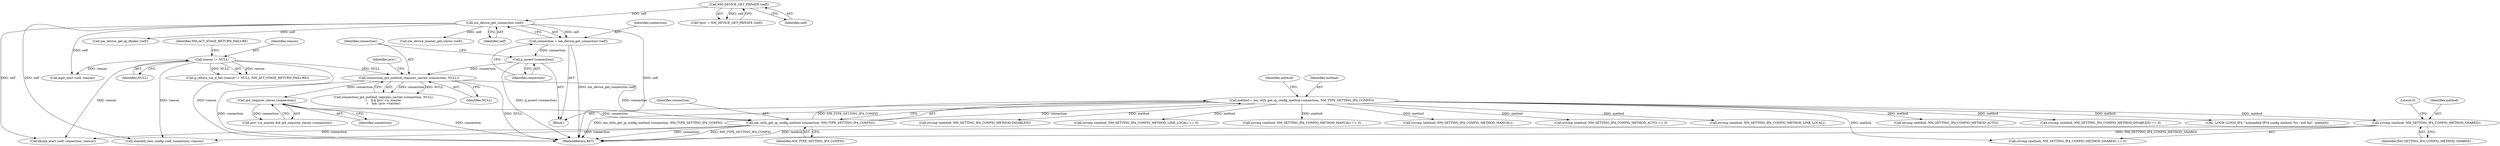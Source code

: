 digraph "0_NetworkManager_d5fc88e573fa58b93034b04d35a2454f5d28cad9@pointer" {
"1005831" [label="(Call,strcmp (method, NM_SETTING_IP4_CONFIG_METHOD_SHARED))"];
"1005779" [label="(Call,method = nm_utils_get_ip_config_method (connection, NM_TYPE_SETTING_IP4_CONFIG))"];
"1005781" [label="(Call,nm_utils_get_ip_config_method (connection, NM_TYPE_SETTING_IP4_CONFIG))"];
"1005729" [label="(Call,connection_ip4_method_requires_carrier (connection, NULL))"];
"1005725" [label="(Call,g_assert (connection))"];
"1005721" [label="(Call,connection = nm_device_get_connection (self))"];
"1005723" [label="(Call,nm_device_get_connection (self))"];
"1005706" [label="(Call,NM_DEVICE_GET_PRIVATE (self))"];
"1005717" [label="(Call,reason != NULL)"];
"1005753" [label="(Call,ip4_requires_slaves (connection))"];
"1005730" [label="(Identifier,connection)"];
"1005704" [label="(Call,*priv = NM_DEVICE_GET_PRIVATE (self))"];
"1005754" [label="(Identifier,connection)"];
"1005799" [label="(Call,strcmp (method, NM_SETTING_IP4_CONFIG_METHOD_LINK_LOCAL))"];
"1005719" [label="(Identifier,NULL)"];
"1005731" [label="(Identifier,NULL)"];
"1005786" [label="(Call,strcmp (method, NM_SETTING_IP4_CONFIG_METHOD_AUTO))"];
"1005728" [label="(Call,connection_ip4_method_requires_carrier (connection, NULL)\n\t    && priv->is_master\n\t    && !priv->carrier)"];
"1005863" [label="(Call,strcmp (method, NM_SETTING_IP4_CONFIG_METHOD_DISABLED) == 0)"];
"1005873" [label="(Call,_LOGW (LOGD_IP4, \"unhandled IPv4 config method '%s'; will fail\", method))"];
"1005734" [label="(Identifier,priv)"];
"1005702" [label="(Block,)"];
"1005729" [label="(Call,connection_ip4_method_requires_carrier (connection, NULL))"];
"1005725" [label="(Call,g_assert (connection))"];
"1005717" [label="(Call,reason != NULL)"];
"1005820" [label="(Call,nm_device_get_ip_ifindex (self))"];
"1005753" [label="(Call,ip4_requires_slaves (connection))"];
"1005834" [label="(Literal,0)"];
"1005839" [label="(Call,shared4_new_config (self, connection, reason))"];
"1005832" [label="(Identifier,method)"];
"1005833" [label="(Identifier,NM_SETTING_IP4_CONFIG_METHOD_SHARED)"];
"1005782" [label="(Identifier,connection)"];
"1005706" [label="(Call,NM_DEVICE_GET_PRIVATE (self))"];
"1005830" [label="(Call,strcmp (method, NM_SETTING_IP4_CONFIG_METHOD_SHARED) == 0)"];
"1005805" [label="(Call,aipd_start (self, reason))"];
"1005779" [label="(Call,method = nm_utils_get_ip_config_method (connection, NM_TYPE_SETTING_IP4_CONFIG))"];
"1005720" [label="(Identifier,NM_ACT_STAGE_RETURN_FAILURE)"];
"1005723" [label="(Call,nm_device_get_connection (self))"];
"1005792" [label="(Call,dhcp4_start (self, connection, reason))"];
"1005864" [label="(Call,strcmp (method, NM_SETTING_IP4_CONFIG_METHOD_DISABLED))"];
"1005780" [label="(Identifier,method)"];
"1005798" [label="(Call,strcmp (method, NM_SETTING_IP4_CONFIG_METHOD_LINK_LOCAL) == 0)"];
"1005810" [label="(Call,strcmp (method, NM_SETTING_IP4_CONFIG_METHOD_MANUAL) == 0)"];
"1005811" [label="(Call,strcmp (method, NM_SETTING_IP4_CONFIG_METHOD_MANUAL))"];
"1005758" [label="(Call,nm_device_master_get_slaves (self))"];
"1005785" [label="(Call,strcmp (method, NM_SETTING_IP4_CONFIG_METHOD_AUTO) == 0)"];
"1005707" [label="(Identifier,self)"];
"1005781" [label="(Call,nm_utils_get_ip_config_method (connection, NM_TYPE_SETTING_IP4_CONFIG))"];
"1005787" [label="(Identifier,method)"];
"1005724" [label="(Identifier,self)"];
"1005726" [label="(Identifier,connection)"];
"1005718" [label="(Identifier,reason)"];
"1005722" [label="(Identifier,connection)"];
"1007368" [label="(MethodReturn,RET)"];
"1005831" [label="(Call,strcmp (method, NM_SETTING_IP4_CONFIG_METHOD_SHARED))"];
"1005721" [label="(Call,connection = nm_device_get_connection (self))"];
"1005783" [label="(Identifier,NM_TYPE_SETTING_IP4_CONFIG)"];
"1005716" [label="(Call,g_return_val_if_fail (reason != NULL, NM_ACT_STAGE_RETURN_FAILURE))"];
"1005749" [label="(Call,priv->is_master && ip4_requires_slaves (connection))"];
"1005831" -> "1005830"  [label="AST: "];
"1005831" -> "1005833"  [label="CFG: "];
"1005832" -> "1005831"  [label="AST: "];
"1005833" -> "1005831"  [label="AST: "];
"1005834" -> "1005831"  [label="CFG: "];
"1005831" -> "1007368"  [label="DDG: method"];
"1005831" -> "1007368"  [label="DDG: NM_SETTING_IP4_CONFIG_METHOD_SHARED"];
"1005779" -> "1005831"  [label="DDG: method"];
"1005779" -> "1005702"  [label="AST: "];
"1005779" -> "1005781"  [label="CFG: "];
"1005780" -> "1005779"  [label="AST: "];
"1005781" -> "1005779"  [label="AST: "];
"1005787" -> "1005779"  [label="CFG: "];
"1005779" -> "1007368"  [label="DDG: nm_utils_get_ip_config_method (connection, NM_TYPE_SETTING_IP4_CONFIG)"];
"1005781" -> "1005779"  [label="DDG: connection"];
"1005781" -> "1005779"  [label="DDG: NM_TYPE_SETTING_IP4_CONFIG"];
"1005779" -> "1005785"  [label="DDG: method"];
"1005779" -> "1005786"  [label="DDG: method"];
"1005779" -> "1005798"  [label="DDG: method"];
"1005779" -> "1005799"  [label="DDG: method"];
"1005779" -> "1005810"  [label="DDG: method"];
"1005779" -> "1005811"  [label="DDG: method"];
"1005779" -> "1005830"  [label="DDG: method"];
"1005779" -> "1005863"  [label="DDG: method"];
"1005779" -> "1005864"  [label="DDG: method"];
"1005779" -> "1005873"  [label="DDG: method"];
"1005781" -> "1005783"  [label="CFG: "];
"1005782" -> "1005781"  [label="AST: "];
"1005783" -> "1005781"  [label="AST: "];
"1005781" -> "1007368"  [label="DDG: connection"];
"1005781" -> "1007368"  [label="DDG: NM_TYPE_SETTING_IP4_CONFIG"];
"1005729" -> "1005781"  [label="DDG: connection"];
"1005753" -> "1005781"  [label="DDG: connection"];
"1005781" -> "1005792"  [label="DDG: connection"];
"1005781" -> "1005839"  [label="DDG: connection"];
"1005729" -> "1005728"  [label="AST: "];
"1005729" -> "1005731"  [label="CFG: "];
"1005730" -> "1005729"  [label="AST: "];
"1005731" -> "1005729"  [label="AST: "];
"1005734" -> "1005729"  [label="CFG: "];
"1005728" -> "1005729"  [label="CFG: "];
"1005729" -> "1007368"  [label="DDG: connection"];
"1005729" -> "1007368"  [label="DDG: NULL"];
"1005729" -> "1005728"  [label="DDG: connection"];
"1005729" -> "1005728"  [label="DDG: NULL"];
"1005725" -> "1005729"  [label="DDG: connection"];
"1005717" -> "1005729"  [label="DDG: NULL"];
"1005729" -> "1005753"  [label="DDG: connection"];
"1005725" -> "1005702"  [label="AST: "];
"1005725" -> "1005726"  [label="CFG: "];
"1005726" -> "1005725"  [label="AST: "];
"1005730" -> "1005725"  [label="CFG: "];
"1005725" -> "1007368"  [label="DDG: g_assert (connection)"];
"1005721" -> "1005725"  [label="DDG: connection"];
"1005721" -> "1005702"  [label="AST: "];
"1005721" -> "1005723"  [label="CFG: "];
"1005722" -> "1005721"  [label="AST: "];
"1005723" -> "1005721"  [label="AST: "];
"1005726" -> "1005721"  [label="CFG: "];
"1005721" -> "1007368"  [label="DDG: nm_device_get_connection (self)"];
"1005723" -> "1005721"  [label="DDG: self"];
"1005723" -> "1005724"  [label="CFG: "];
"1005724" -> "1005723"  [label="AST: "];
"1005723" -> "1007368"  [label="DDG: self"];
"1005706" -> "1005723"  [label="DDG: self"];
"1005723" -> "1005758"  [label="DDG: self"];
"1005723" -> "1005792"  [label="DDG: self"];
"1005723" -> "1005805"  [label="DDG: self"];
"1005723" -> "1005820"  [label="DDG: self"];
"1005723" -> "1005839"  [label="DDG: self"];
"1005706" -> "1005704"  [label="AST: "];
"1005706" -> "1005707"  [label="CFG: "];
"1005707" -> "1005706"  [label="AST: "];
"1005704" -> "1005706"  [label="CFG: "];
"1005706" -> "1005704"  [label="DDG: self"];
"1005717" -> "1005716"  [label="AST: "];
"1005717" -> "1005719"  [label="CFG: "];
"1005718" -> "1005717"  [label="AST: "];
"1005719" -> "1005717"  [label="AST: "];
"1005720" -> "1005717"  [label="CFG: "];
"1005717" -> "1007368"  [label="DDG: reason"];
"1005717" -> "1005716"  [label="DDG: reason"];
"1005717" -> "1005716"  [label="DDG: NULL"];
"1005717" -> "1005792"  [label="DDG: reason"];
"1005717" -> "1005805"  [label="DDG: reason"];
"1005717" -> "1005839"  [label="DDG: reason"];
"1005753" -> "1005749"  [label="AST: "];
"1005753" -> "1005754"  [label="CFG: "];
"1005754" -> "1005753"  [label="AST: "];
"1005749" -> "1005753"  [label="CFG: "];
"1005753" -> "1007368"  [label="DDG: connection"];
"1005753" -> "1005749"  [label="DDG: connection"];
}
